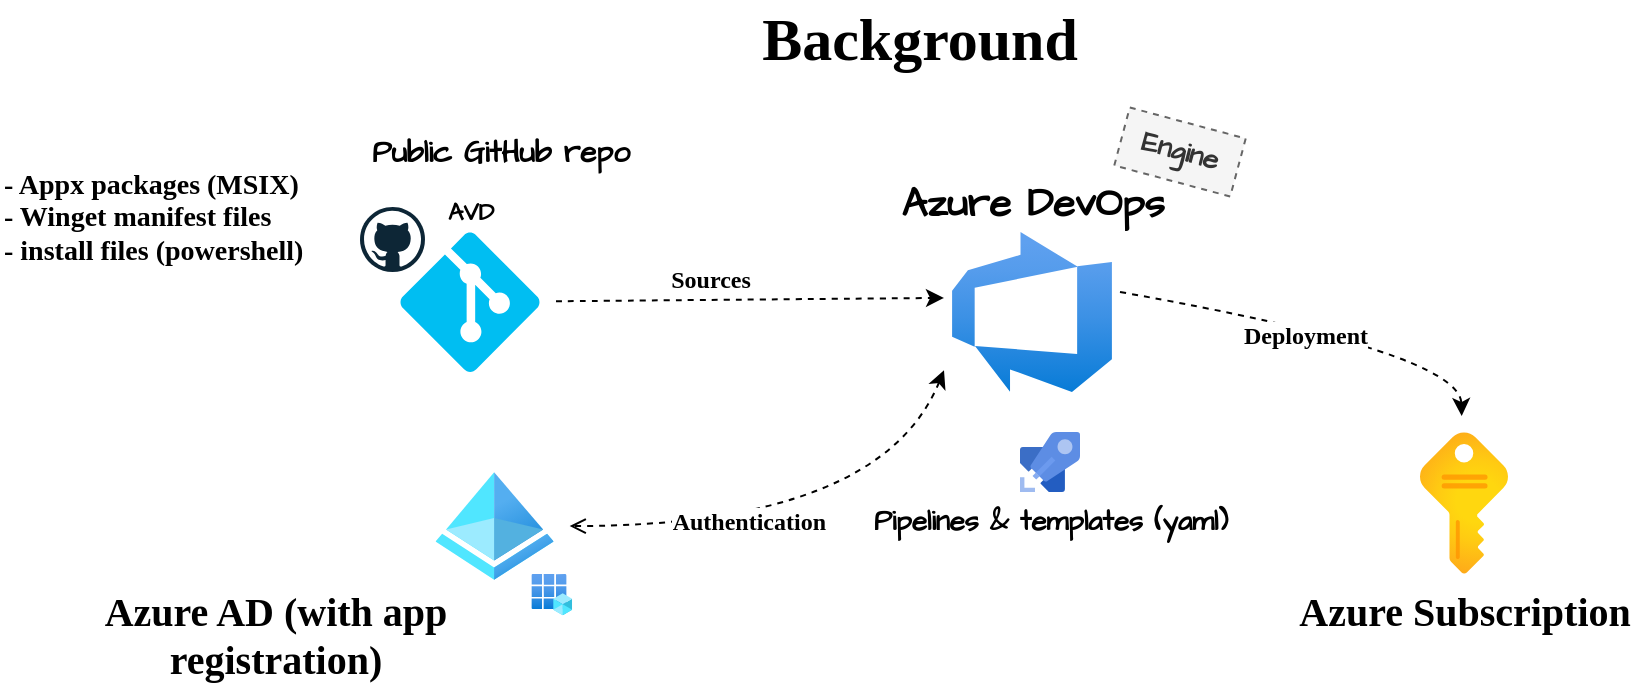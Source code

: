 <mxfile version="15.7.0" type="github" pages="3"><diagram id="cvfW-ElVsk-EyLJKXtPg" name="Page-1"><mxGraphModel dx="2256" dy="707" grid="1" gridSize="10" guides="1" tooltips="1" connect="1" arrows="1" fold="1" page="1" pageScale="1" pageWidth="850" pageHeight="1100" math="0" shadow="0"><root><mxCell id="0"/><mxCell id="1" parent="0"/><mxCell id="Cjt6BOVp0C082wwU8aTE-1" value="&lt;font face=&quot;Indie Flower&quot; data-font-src=&quot;https://fonts.googleapis.com/css?family=Indie+Flower&quot; style=&quot;font-size: 30px;&quot;&gt;Background&lt;/font&gt;" style="text;html=1;strokeColor=none;fillColor=none;align=center;verticalAlign=middle;whiteSpace=wrap;rounded=0;hachureGap=4;pointerEvents=0;fontStyle=1;fontSize=30;" parent="1" vertex="1"><mxGeometry x="370" y="52.5" width="40" height="20" as="geometry"/></mxCell><mxCell id="Cjt6BOVp0C082wwU8aTE-8" value="Azure Subscription" style="aspect=fixed;html=1;points=[];align=center;image;fontSize=20;image=img/lib/azure2/general/Subscriptions.svg;hachureGap=4;pointerEvents=0;fontFamily=Indie Flower;fontSource=https%3A%2F%2Ffonts.googleapis.com%2Fcss%3Ffamily%3DIndie%2BFlower;fontStyle=1" parent="1" vertex="1"><mxGeometry x="640" y="260" width="44" height="71" as="geometry"/></mxCell><mxCell id="Cjt6BOVp0C082wwU8aTE-9" style="edgeStyle=none;orthogonalLoop=1;jettySize=auto;html=1;fontFamily=Indie Flower;fontSource=https%3A%2F%2Ffonts.googleapis.com%2Fcss%3Ffamily%3DIndie%2BFlower;fontSize=20;endArrow=classic;startSize=6;endSize=6;sourcePerimeterSpacing=8;targetPerimeterSpacing=8;curved=1;dashed=1;endFill=1;" parent="1" source="Cjt6BOVp0C082wwU8aTE-27" edge="1"><mxGeometry relative="1" as="geometry"><mxPoint x="218" y="194.575" as="sourcePoint"/><mxPoint x="402" y="192.944" as="targetPoint"/></mxGeometry></mxCell><mxCell id="Cjt6BOVp0C082wwU8aTE-10" value="Sources" style="edgeLabel;html=1;align=center;verticalAlign=bottom;resizable=0;points=[];fontSize=12;fontFamily=Indie Flower;fontStyle=1;labelPosition=center;verticalLabelPosition=top;" parent="Cjt6BOVp0C082wwU8aTE-9" vertex="1" connectable="0"><mxGeometry x="-0.213" y="1" relative="1" as="geometry"><mxPoint as="offset"/></mxGeometry></mxCell><mxCell id="Cjt6BOVp0C082wwU8aTE-11" style="edgeStyle=none;curved=1;orthogonalLoop=1;jettySize=auto;html=1;fontFamily=Indie Flower;fontSource=https%3A%2F%2Ffonts.googleapis.com%2Fcss%3Ffamily%3DIndie%2BFlower;fontSize=20;endArrow=open;sourcePerimeterSpacing=8;targetPerimeterSpacing=8;dashed=1;startArrow=classic;startFill=1;" parent="1" target="Cjt6BOVp0C082wwU8aTE-16" edge="1"><mxGeometry relative="1" as="geometry"><Array as="points"><mxPoint x="370" y="307"/></Array><mxPoint x="402" y="229.159" as="sourcePoint"/></mxGeometry></mxCell><mxCell id="Cjt6BOVp0C082wwU8aTE-12" value="Authentication" style="edgeLabel;html=1;align=right;verticalAlign=bottom;resizable=0;points=[];fontSize=12;fontFamily=Indie Flower;fontStyle=1;labelPosition=left;verticalLabelPosition=top;" parent="Cjt6BOVp0C082wwU8aTE-11" vertex="1" connectable="0"><mxGeometry x="-0.075" y="6" relative="1" as="geometry"><mxPoint as="offset"/></mxGeometry></mxCell><mxCell id="Cjt6BOVp0C082wwU8aTE-13" style="edgeStyle=none;curved=1;orthogonalLoop=1;jettySize=auto;html=1;dashed=1;fontFamily=Indie Flower;fontSource=https%3A%2F%2Ffonts.googleapis.com%2Fcss%3Ffamily%3DIndie%2BFlower;fontSize=20;startArrow=none;startFill=0;endArrow=classic;sourcePerimeterSpacing=8;targetPerimeterSpacing=8;exitX=1;exitY=0.5;exitDx=0;exitDy=0;endFill=1;" parent="1" target="Cjt6BOVp0C082wwU8aTE-8" edge="1"><mxGeometry relative="1" as="geometry"><Array as="points"><mxPoint x="660" y="220"/></Array><mxPoint x="490" y="190" as="sourcePoint"/></mxGeometry></mxCell><mxCell id="Cjt6BOVp0C082wwU8aTE-14" value="Deployment" style="edgeLabel;html=1;align=left;verticalAlign=bottom;resizable=0;points=[];fontSize=12;fontFamily=Indie Flower;fontStyle=1;labelPosition=right;verticalLabelPosition=top;" parent="Cjt6BOVp0C082wwU8aTE-13" vertex="1" connectable="0"><mxGeometry x="0.343" y="-24" relative="1" as="geometry"><mxPoint x="-71" y="-17" as="offset"/></mxGeometry></mxCell><mxCell id="Cjt6BOVp0C082wwU8aTE-27" value="AVD" style="verticalLabelPosition=top;html=1;verticalAlign=bottom;align=center;strokeColor=none;fillColor=#00BEF2;shape=mxgraph.azure.git_repository;dashed=1;labelBackgroundColor=#FFFFFF;fontFamily=Architects Daughter;fontSource=https%3A%2F%2Ffonts.googleapis.com%2Fcss%3Ffamily%3DArchitects%2BDaughter;fontSize=12;fontStyle=1;labelPosition=center;" parent="1" vertex="1"><mxGeometry x="130" y="160" width="70" height="70" as="geometry"/></mxCell><mxCell id="Cjt6BOVp0C082wwU8aTE-34" value="- Appx packages (MSIX)&lt;br style=&quot;font-size: 14px;&quot;&gt;- Winget manifest files&lt;br style=&quot;font-size: 14px;&quot;&gt;- install files (powershell)" style="edgeLabel;html=1;align=left;verticalAlign=bottom;resizable=0;points=[];fontSize=14;fontFamily=Indie Flower;fontStyle=1;labelPosition=right;verticalLabelPosition=top;" parent="1" vertex="1" connectable="0"><mxGeometry x="-69.996" y="180.003" as="geometry"/></mxCell><mxCell id="Cjt6BOVp0C082wwU8aTE-36" value="Azure DevOps" style="aspect=fixed;html=1;points=[];align=center;image;fontSize=20;image=img/lib/azure2/devops/Azure_DevOps.svg;fontFamily=Architects Daughter;fontSource=https%3A%2F%2Ffonts.googleapis.com%2Fcss%3Ffamily%3DArchitects%2BDaughter;fontStyle=1;labelPosition=center;verticalLabelPosition=top;verticalAlign=bottom;" parent="1" vertex="1"><mxGeometry x="406" y="160" width="80" height="80" as="geometry"/></mxCell><mxCell id="Cjt6BOVp0C082wwU8aTE-41" value="Public GitHub repo" style="text;html=1;align=center;verticalAlign=middle;resizable=0;points=[];autosize=1;strokeColor=none;fillColor=none;fontSize=15;fontFamily=Architects Daughter;fontStyle=1" parent="1" vertex="1"><mxGeometry x="110" y="110" width="140" height="20" as="geometry"/></mxCell><mxCell id="LgBRYaaky6Rl6gQbM0ZJ-1" value="Pipelines &amp;amp; templates (yaml)" style="sketch=0;aspect=fixed;html=1;points=[];align=center;image;fontSize=14;image=img/lib/mscae/Azure_Pipelines.svg;dashed=1;fontFamily=Architects Daughter;fontSource=https%3A%2F%2Ffonts.googleapis.com%2Fcss%3Ffamily%3DArchitects%2BDaughter;fontStyle=1" parent="1" vertex="1"><mxGeometry x="440" y="260" width="30" height="30" as="geometry"/></mxCell><mxCell id="LgBRYaaky6Rl6gQbM0ZJ-2" value="" style="dashed=0;outlineConnect=0;html=1;align=center;labelPosition=center;verticalLabelPosition=bottom;verticalAlign=top;shape=mxgraph.weblogos.github;fontFamily=Architects Daughter;fontSource=https%3A%2F%2Ffonts.googleapis.com%2Fcss%3Ffamily%3DArchitects%2BDaughter;fontSize=14;" parent="1" vertex="1"><mxGeometry x="110" y="147.5" width="32.5" height="32.5" as="geometry"/></mxCell><mxCell id="Cjt6BOVp0C082wwU8aTE-16" value="" style="aspect=fixed;html=1;points=[];align=center;image;fontSize=12;image=img/lib/azure2/identity/Azure_Active_Directory.svg;hachureGap=4;pointerEvents=0;" parent="1" vertex="1"><mxGeometry x="147.756" y="280" width="59.086" height="54.023" as="geometry"/></mxCell><mxCell id="Cjt6BOVp0C082wwU8aTE-17" value="" style="aspect=fixed;html=1;points=[];align=center;image;fontSize=12;image=img/lib/azure2/identity/App_Registrations.svg;hachureGap=4;pointerEvents=0;" parent="1" vertex="1"><mxGeometry x="195.701" y="330.999" width="20.368" height="20.69" as="geometry"/></mxCell><mxCell id="Cjt6BOVp0C082wwU8aTE-18" value="&lt;font style=&quot;font-size: 20px&quot;&gt;&lt;span style=&quot;font-size: 20px&quot;&gt;Azure AD (with app registration)&lt;/span&gt;&lt;/font&gt;" style="text;html=1;strokeColor=none;fillColor=none;align=center;verticalAlign=middle;whiteSpace=wrap;rounded=0;hachureGap=4;pointerEvents=0;fontSize=20;fontFamily=Indie Flower;fontSource=https%3A%2F%2Ffonts.googleapis.com%2Fcss%3Ffamily%3DIndie%2BFlower;fontStyle=1" parent="1" vertex="1"><mxGeometry x="-60" y="352.931" width="255.7" height="15.517" as="geometry"/></mxCell><mxCell id="LgBRYaaky6Rl6gQbM0ZJ-3" value="Engine" style="text;html=1;strokeColor=#666666;fillColor=#f5f5f5;align=center;verticalAlign=middle;whiteSpace=wrap;rounded=0;dashed=1;fontFamily=Architects Daughter;fontSource=https%3A%2F%2Ffonts.googleapis.com%2Fcss%3Ffamily%3DArchitects%2BDaughter;fontSize=14;rotation=15;fontColor=#333333;fontStyle=1" parent="1" vertex="1"><mxGeometry x="490" y="105" width="60" height="30" as="geometry"/></mxCell></root></mxGraphModel></diagram><diagram id="wawoJqfkzgslxVLyxoM-" name="Page-2"><mxGraphModel dx="1406" dy="707" grid="1" gridSize="10" guides="1" tooltips="1" connect="1" arrows="1" fold="1" page="1" pageScale="1" pageWidth="850" pageHeight="1100" math="0" shadow="0"><root><mxCell id="getOuK9mFWVAecnnNfpy-0"/><mxCell id="getOuK9mFWVAecnnNfpy-1" parent="getOuK9mFWVAecnnNfpy-0"/><mxCell id="mVgfziF8Wvd1PHXJSsv8-0" value="&lt;font face=&quot;Indie Flower&quot; data-font-src=&quot;https://fonts.googleapis.com/css?family=Indie+Flower&quot; style=&quot;font-size: 30px&quot;&gt;Resource deployment&lt;/font&gt;" style="text;html=1;strokeColor=none;fillColor=none;align=center;verticalAlign=middle;whiteSpace=wrap;rounded=0;hachureGap=4;pointerEvents=0;fontStyle=1;fontSize=30;" parent="getOuK9mFWVAecnnNfpy-1" vertex="1"><mxGeometry x="230" y="60" width="360" height="20" as="geometry"/></mxCell><mxCell id="mRcCY57m5zFiRz4BUhIC-3" style="edgeStyle=orthogonalEdgeStyle;curved=1;orthogonalLoop=1;jettySize=auto;html=1;dashed=1;fontFamily=Architects Daughter;fontSource=https%3A%2F%2Ffonts.googleapis.com%2Fcss%3Ffamily%3DArchitects%2BDaughter;fontSize=14;endArrow=classic;endFill=1;startSize=6;endSize=6;" parent="getOuK9mFWVAecnnNfpy-1" source="mVgfziF8Wvd1PHXJSsv8-1" target="i7nR1TWqzrb6z2KAWn4v-1" edge="1"><mxGeometry relative="1" as="geometry"/></mxCell><mxCell id="mVgfziF8Wvd1PHXJSsv8-1" value="Azure DevOps" style="aspect=fixed;html=1;points=[];align=center;image;fontSize=20;image=img/lib/azure2/devops/Azure_DevOps.svg;fontFamily=Architects Daughter;fontSource=https%3A%2F%2Ffonts.googleapis.com%2Fcss%3Ffamily%3DArchitects%2BDaughter;fontStyle=1;labelPosition=center;verticalLabelPosition=top;verticalAlign=bottom;" parent="getOuK9mFWVAecnnNfpy-1" vertex="1"><mxGeometry x="60" y="110" width="80" height="80" as="geometry"/></mxCell><mxCell id="mRcCY57m5zFiRz4BUhIC-19" style="edgeStyle=orthogonalEdgeStyle;curved=1;orthogonalLoop=1;jettySize=auto;html=1;entryX=0.5;entryY=0.007;entryDx=0;entryDy=0;entryPerimeter=0;dashed=1;fontFamily=Architects Daughter;fontSource=https%3A%2F%2Ffonts.googleapis.com%2Fcss%3Ffamily%3DArchitects%2BDaughter;fontSize=14;endArrow=classic;endFill=1;startSize=6;endSize=6;" parent="getOuK9mFWVAecnnNfpy-1" source="i7nR1TWqzrb6z2KAWn4v-1" target="mRcCY57m5zFiRz4BUhIC-0" edge="1"><mxGeometry relative="1" as="geometry"/></mxCell><mxCell id="i7nR1TWqzrb6z2KAWn4v-1" value="Pipelines and templates" style="sketch=0;aspect=fixed;html=1;points=[];align=center;image;fontSize=14;image=img/lib/mscae/Azure_Pipelines.svg;fontFamily=Architects Daughter;fontSource=https%3A%2F%2Ffonts.googleapis.com%2Fcss%3Ffamily%3DArchitects%2BDaughter;fontStyle=1" parent="getOuK9mFWVAecnnNfpy-1" vertex="1"><mxGeometry x="160" y="200" width="50" height="50" as="geometry"/></mxCell><mxCell id="mRcCY57m5zFiRz4BUhIC-18" style="edgeStyle=orthogonalEdgeStyle;curved=1;orthogonalLoop=1;jettySize=auto;html=1;dashed=1;fontFamily=Architects Daughter;fontSource=https%3A%2F%2Ffonts.googleapis.com%2Fcss%3Ffamily%3DArchitects%2BDaughter;fontSize=14;endArrow=classic;endFill=1;startSize=6;endSize=6;" parent="getOuK9mFWVAecnnNfpy-1" source="mRcCY57m5zFiRz4BUhIC-0" target="mRcCY57m5zFiRz4BUhIC-10" edge="1"><mxGeometry relative="1" as="geometry"/></mxCell><mxCell id="mRcCY57m5zFiRz4BUhIC-0" value="Azure Subscription" style="aspect=fixed;html=1;points=[];align=center;image;fontSize=20;image=img/lib/azure2/general/Subscriptions.svg;hachureGap=4;pointerEvents=0;fontFamily=Indie Flower;fontSource=https%3A%2F%2Ffonts.googleapis.com%2Fcss%3Ffamily%3DIndie%2BFlower;fontStyle=1;labelPosition=center;verticalLabelPosition=bottom;verticalAlign=top;" parent="getOuK9mFWVAecnnNfpy-1" vertex="1"><mxGeometry x="300" y="250" width="44" height="71" as="geometry"/></mxCell><mxCell id="mRcCY57m5zFiRz4BUhIC-4" style="edgeStyle=orthogonalEdgeStyle;curved=1;orthogonalLoop=1;jettySize=auto;html=1;dashed=1;fontFamily=Architects Daughter;fontSource=https%3A%2F%2Ffonts.googleapis.com%2Fcss%3Ffamily%3DArchitects%2BDaughter;" parent="getOuK9mFWVAecnnNfpy-1" source="mRcCY57m5zFiRz4BUhIC-5" target="mRcCY57m5zFiRz4BUhIC-6" edge="1"><mxGeometry relative="1" as="geometry"/></mxCell><mxCell id="mRcCY57m5zFiRz4BUhIC-5" value="Azure Compute Gallery" style="aspect=fixed;html=1;points=[];align=left;image;fontSize=12;image=img/lib/azure2/compute/Shared_Image_Galleries.svg;fontFamily=Architects Daughter;fontSource=https%3A%2F%2Ffonts.googleapis.com%2Fcss%3Ffamily%3DArchitects%2BDaughter;fontStyle=1;labelPosition=right;verticalLabelPosition=top;verticalAlign=bottom;" parent="getOuK9mFWVAecnnNfpy-1" vertex="1"><mxGeometry x="763" y="265.5" width="40" height="40" as="geometry"/></mxCell><mxCell id="mRcCY57m5zFiRz4BUhIC-6" value="Image" style="aspect=fixed;html=1;points=[];align=center;image;fontSize=12;image=img/lib/azure2/compute/Image_Definitions.svg;fontFamily=Architects Daughter;fontSource=https%3A%2F%2Ffonts.googleapis.com%2Fcss%3Ffamily%3DArchitects%2BDaughter;fontStyle=1" parent="getOuK9mFWVAecnnNfpy-1" vertex="1"><mxGeometry x="843" y="359" width="37.13" height="36" as="geometry"/></mxCell><mxCell id="mRcCY57m5zFiRz4BUhIC-7" style="edgeStyle=orthogonalEdgeStyle;curved=1;orthogonalLoop=1;jettySize=auto;html=1;dashed=1;fontFamily=Architects Daughter;fontSource=https%3A%2F%2Ffonts.googleapis.com%2Fcss%3Ffamily%3DArchitects%2BDaughter;" parent="getOuK9mFWVAecnnNfpy-1" source="mRcCY57m5zFiRz4BUhIC-8" target="mRcCY57m5zFiRz4BUhIC-14" edge="1"><mxGeometry relative="1" as="geometry"/></mxCell><mxCell id="mRcCY57m5zFiRz4BUhIC-8" value="Temp Virtual Machine" style="aspect=fixed;html=1;points=[];align=center;image;fontSize=12;image=img/lib/azure2/compute/Virtual_Machine.svg;fontFamily=Architects Daughter;fontSource=https%3A%2F%2Ffonts.googleapis.com%2Fcss%3Ffamily%3DArchitects%2BDaughter;fontStyle=1" parent="getOuK9mFWVAecnnNfpy-1" vertex="1"><mxGeometry x="500" y="351" width="47.44" height="44" as="geometry"/></mxCell><mxCell id="mRcCY57m5zFiRz4BUhIC-20" style="edgeStyle=orthogonalEdgeStyle;curved=1;orthogonalLoop=1;jettySize=auto;html=1;dashed=1;fontFamily=Architects Daughter;fontSource=https%3A%2F%2Ffonts.googleapis.com%2Fcss%3Ffamily%3DArchitects%2BDaughter;fontSize=14;endArrow=classic;endFill=1;startSize=6;endSize=6;" parent="getOuK9mFWVAecnnNfpy-1" source="mRcCY57m5zFiRz4BUhIC-10" target="mRcCY57m5zFiRz4BUhIC-5" edge="1"><mxGeometry relative="1" as="geometry"/></mxCell><mxCell id="0JBq0L8FmO2mdxjwqmcE-1" style="edgeStyle=orthogonalEdgeStyle;curved=1;orthogonalLoop=1;jettySize=auto;html=1;entryX=0.548;entryY=-0.023;entryDx=0;entryDy=0;entryPerimeter=0;dashed=1;fontFamily=Architects Daughter;fontSource=https%3A%2F%2Ffonts.googleapis.com%2Fcss%3Ffamily%3DArchitects%2BDaughter;fontSize=20;endArrow=classic;endFill=1;startSize=6;endSize=6;" parent="getOuK9mFWVAecnnNfpy-1" source="mRcCY57m5zFiRz4BUhIC-10" target="mRcCY57m5zFiRz4BUhIC-8" edge="1"><mxGeometry relative="1" as="geometry"/></mxCell><mxCell id="mRcCY57m5zFiRz4BUhIC-10" value="Resource Group" style="aspect=fixed;html=1;points=[];align=center;image;fontSize=12;image=img/lib/azure2/general/Resource_Groups.svg;fontFamily=Architects Daughter;fontSource=https%3A%2F%2Ffonts.googleapis.com%2Fcss%3Ffamily%3DArchitects%2BDaughter;labelPosition=center;verticalLabelPosition=top;verticalAlign=bottom;fontStyle=1" parent="getOuK9mFWVAecnnNfpy-1" vertex="1"><mxGeometry x="504.94" y="265.5" width="42.5" height="40" as="geometry"/></mxCell><mxCell id="mRcCY57m5zFiRz4BUhIC-11" style="edgeStyle=orthogonalEdgeStyle;curved=1;orthogonalLoop=1;jettySize=auto;html=1;entryX=0;entryY=0.389;entryDx=0;entryDy=0;entryPerimeter=0;dashed=1;fontFamily=Architects Daughter;fontSource=https%3A%2F%2Ffonts.googleapis.com%2Fcss%3Ffamily%3DArchitects%2BDaughter;" parent="getOuK9mFWVAecnnNfpy-1" source="mRcCY57m5zFiRz4BUhIC-12" target="mRcCY57m5zFiRz4BUhIC-6" edge="1"><mxGeometry relative="1" as="geometry"/></mxCell><mxCell id="mRcCY57m5zFiRz4BUhIC-12" value="Image Version" style="aspect=fixed;html=1;points=[];align=center;image;fontSize=12;image=img/lib/azure2/compute/Image_Versions.svg;fontFamily=Architects Daughter;fontSource=https%3A%2F%2Ffonts.googleapis.com%2Fcss%3Ffamily%3DArchitects%2BDaughter;fontStyle=1" parent="getOuK9mFWVAecnnNfpy-1" vertex="1"><mxGeometry x="740" y="353" width="41.88" height="40" as="geometry"/></mxCell><mxCell id="mRcCY57m5zFiRz4BUhIC-13" style="edgeStyle=orthogonalEdgeStyle;curved=1;orthogonalLoop=1;jettySize=auto;html=1;dashed=1;fontFamily=Architects Daughter;fontSource=https%3A%2F%2Ffonts.googleapis.com%2Fcss%3Ffamily%3DArchitects%2BDaughter;" parent="getOuK9mFWVAecnnNfpy-1" source="mRcCY57m5zFiRz4BUhIC-14" target="mRcCY57m5zFiRz4BUhIC-12" edge="1"><mxGeometry relative="1" as="geometry"/></mxCell><mxCell id="mRcCY57m5zFiRz4BUhIC-14" value="Snapshot" style="aspect=fixed;html=1;points=[];align=center;image;fontSize=12;image=img/lib/azure2/compute/Disks_Snapshots.svg;fontFamily=Architects Daughter;fontSource=https%3A%2F%2Ffonts.googleapis.com%2Fcss%3Ffamily%3DArchitects%2BDaughter;fontStyle=1" parent="getOuK9mFWVAecnnNfpy-1" vertex="1"><mxGeometry x="640" y="353" width="38.31" height="40" as="geometry"/></mxCell></root></mxGraphModel></diagram><diagram id="caw1H7B75iRbbUYdLYNV" name="Page-3"><mxGraphModel dx="2256" dy="707" grid="1" gridSize="10" guides="1" tooltips="1" connect="1" arrows="1" fold="1" page="1" pageScale="1" pageWidth="850" pageHeight="1100" math="0" shadow="0"><root><mxCell id="emtbK1KZcHNL47cO9ffg-0"/><mxCell id="emtbK1KZcHNL47cO9ffg-1" parent="emtbK1KZcHNL47cO9ffg-0"/><mxCell id="x9JfE5bXLj-k9GzfQbJK-33" value="" style="group" parent="emtbK1KZcHNL47cO9ffg-1" vertex="1" connectable="0"><mxGeometry x="152.5" y="590" width="310" height="140" as="geometry"/></mxCell><mxCell id="x9JfE5bXLj-k9GzfQbJK-26" value="" style="rounded=1;whiteSpace=wrap;html=1;fontFamily=Architects Daughter;fontSource=https%3A%2F%2Ffonts.googleapis.com%2Fcss%3Ffamily%3DArchitects%2BDaughter;fontSize=16;fillColor=#f5f5f5;fontColor=#333333;strokeColor=#666666;dashed=1;" parent="x9JfE5bXLj-k9GzfQbJK-33" vertex="1"><mxGeometry width="310" height="100" as="geometry"/></mxCell><mxCell id="x9JfE5bXLj-k9GzfQbJK-32" value="Winget Manifests" style="text;html=1;align=center;verticalAlign=middle;resizable=0;points=[];autosize=1;strokeColor=none;fillColor=none;fontSize=16;fontFamily=Architects Daughter;" parent="x9JfE5bXLj-k9GzfQbJK-33" vertex="1"><mxGeometry x="85" y="120" width="140" height="20" as="geometry"/></mxCell><mxCell id="x9JfE5bXLj-k9GzfQbJK-27" value="" style="edgeStyle=orthogonalEdgeStyle;curved=1;orthogonalLoop=1;jettySize=auto;html=1;dashed=1;fontFamily=Architects Daughter;fontSource=https%3A%2F%2Ffonts.googleapis.com%2Fcss%3Ffamily%3DArchitects%2BDaughter;fontSize=16;endArrow=classic;endFill=1;startSize=6;endSize=6;" parent="emtbK1KZcHNL47cO9ffg-1" source="x9JfE5bXLj-k9GzfQbJK-26" target="x9JfE5bXLj-k9GzfQbJK-6" edge="1"><mxGeometry relative="1" as="geometry"/></mxCell><mxCell id="emtbK1KZcHNL47cO9ffg-2" value="&lt;font face=&quot;Indie Flower&quot; data-font-src=&quot;https://fonts.googleapis.com/css?family=Indie+Flower&quot; style=&quot;font-size: 30px&quot;&gt;Image process (in DevOps)&lt;/font&gt;" style="text;html=1;strokeColor=none;fillColor=none;align=center;verticalAlign=middle;whiteSpace=wrap;rounded=0;hachureGap=4;pointerEvents=0;fontStyle=1;fontSize=30;" parent="emtbK1KZcHNL47cO9ffg-1" vertex="1"><mxGeometry x="230" y="100" width="360" height="20" as="geometry"/></mxCell><mxCell id="emtbK1KZcHNL47cO9ffg-11" value="Image version" style="aspect=fixed;html=1;points=[];align=center;image;fontSize=12;image=img/lib/azure2/compute/Image_Definitions.svg;fontFamily=Architects Daughter;fontSource=https%3A%2F%2Ffonts.googleapis.com%2Fcss%3Ffamily%3DArchitects%2BDaughter;fontStyle=1" parent="emtbK1KZcHNL47cO9ffg-1" vertex="1"><mxGeometry x="830" y="402.55" width="37.13" height="36" as="geometry"/></mxCell><mxCell id="emtbK1KZcHNL47cO9ffg-12" style="edgeStyle=orthogonalEdgeStyle;curved=1;orthogonalLoop=1;jettySize=auto;html=1;dashed=1;fontFamily=Architects Daughter;fontSource=https%3A%2F%2Ffonts.googleapis.com%2Fcss%3Ffamily%3DArchitects%2BDaughter;" parent="emtbK1KZcHNL47cO9ffg-1" source="emtbK1KZcHNL47cO9ffg-13" target="emtbK1KZcHNL47cO9ffg-20" edge="1"><mxGeometry relative="1" as="geometry"/></mxCell><mxCell id="emtbK1KZcHNL47cO9ffg-13" value="Temp Virtual Machine" style="aspect=fixed;html=1;points=[];align=center;image;fontSize=12;image=img/lib/azure2/compute/Virtual_Machine.svg;fontFamily=Architects Daughter;fontSource=https%3A%2F%2Ffonts.googleapis.com%2Fcss%3Ffamily%3DArchitects%2BDaughter;fontStyle=1" parent="emtbK1KZcHNL47cO9ffg-1" vertex="1"><mxGeometry x="570" y="380.0" width="87.44" height="81.1" as="geometry"/></mxCell><mxCell id="x9JfE5bXLj-k9GzfQbJK-3" value="" style="edgeStyle=orthogonalEdgeStyle;curved=1;orthogonalLoop=1;jettySize=auto;html=1;dashed=1;fontFamily=Architects Daughter;fontSource=https%3A%2F%2Ffonts.googleapis.com%2Fcss%3Ffamily%3DArchitects%2BDaughter;fontSize=16;endArrow=classic;endFill=1;startSize=6;endSize=6;" parent="emtbK1KZcHNL47cO9ffg-1" source="emtbK1KZcHNL47cO9ffg-20" target="emtbK1KZcHNL47cO9ffg-11" edge="1"><mxGeometry relative="1" as="geometry"/></mxCell><mxCell id="emtbK1KZcHNL47cO9ffg-20" value="Snapshot" style="aspect=fixed;html=1;points=[];align=center;image;fontSize=12;image=img/lib/azure2/compute/Disks_Snapshots.svg;fontFamily=Architects Daughter;fontSource=https%3A%2F%2Ffonts.googleapis.com%2Fcss%3Ffamily%3DArchitects%2BDaughter;fontStyle=1" parent="emtbK1KZcHNL47cO9ffg-1" vertex="1"><mxGeometry x="710" y="400.55" width="38.31" height="40" as="geometry"/></mxCell><mxCell id="emtbK1KZcHNL47cO9ffg-21" value="GitHub" style="dashed=0;outlineConnect=0;html=1;align=center;labelPosition=center;verticalLabelPosition=top;verticalAlign=bottom;shape=mxgraph.weblogos.github;fontFamily=Architects Daughter;fontSource=https%3A%2F%2Ffonts.googleapis.com%2Fcss%3Ffamily%3DArchitects%2BDaughter;fontSize=20;fontStyle=1" parent="emtbK1KZcHNL47cO9ffg-1" vertex="1"><mxGeometry x="-30" y="150" width="75" height="75" as="geometry"/></mxCell><mxCell id="34nWguW4RUAveX0FoqhK-3" value="" style="edgeStyle=orthogonalEdgeStyle;curved=1;orthogonalLoop=1;jettySize=auto;html=1;dashed=1;fontFamily=Architects Daughter;fontSource=https%3A%2F%2Ffonts.googleapis.com%2Fcss%3Ffamily%3DArchitects%2BDaughter;fontSize=20;endArrow=classic;endFill=1;startSize=6;endSize=6;" parent="emtbK1KZcHNL47cO9ffg-1" source="emtbK1KZcHNL47cO9ffg-22" target="34nWguW4RUAveX0FoqhK-0" edge="1"><mxGeometry relative="1" as="geometry"/></mxCell><mxCell id="x9JfE5bXLj-k9GzfQbJK-14" value="" style="edgeStyle=orthogonalEdgeStyle;curved=1;orthogonalLoop=1;jettySize=auto;html=1;dashed=1;fontFamily=Architects Daughter;fontSource=https%3A%2F%2Ffonts.googleapis.com%2Fcss%3Ffamily%3DArchitects%2BDaughter;fontSize=16;endArrow=classic;endFill=1;startSize=6;endSize=6;" parent="emtbK1KZcHNL47cO9ffg-1" source="emtbK1KZcHNL47cO9ffg-22" target="x9JfE5bXLj-k9GzfQbJK-12" edge="1"><mxGeometry relative="1" as="geometry"/></mxCell><mxCell id="x9JfE5bXLj-k9GzfQbJK-20" style="edgeStyle=orthogonalEdgeStyle;curved=1;orthogonalLoop=1;jettySize=auto;html=1;entryX=0;entryY=0.5;entryDx=0;entryDy=0;entryPerimeter=0;dashed=1;fontFamily=Architects Daughter;fontSource=https%3A%2F%2Ffonts.googleapis.com%2Fcss%3Ffamily%3DArchitects%2BDaughter;fontSize=16;endArrow=classic;endFill=1;startSize=6;endSize=6;" parent="emtbK1KZcHNL47cO9ffg-1" target="x9JfE5bXLj-k9GzfQbJK-18" edge="1"><mxGeometry relative="1" as="geometry"><mxPoint x="75" y="300" as="sourcePoint"/><Array as="points"><mxPoint x="75" y="475"/></Array></mxGeometry></mxCell><mxCell id="x9JfE5bXLj-k9GzfQbJK-28" style="edgeStyle=orthogonalEdgeStyle;curved=1;orthogonalLoop=1;jettySize=auto;html=1;entryX=0;entryY=0.5;entryDx=0;entryDy=0;dashed=1;fontFamily=Architects Daughter;fontSource=https%3A%2F%2Ffonts.googleapis.com%2Fcss%3Ffamily%3DArchitects%2BDaughter;fontSize=16;endArrow=classic;endFill=1;startSize=6;endSize=6;exitX=0.5;exitY=1;exitDx=0;exitDy=0;exitPerimeter=0;" parent="emtbK1KZcHNL47cO9ffg-1" source="emtbK1KZcHNL47cO9ffg-22" target="x9JfE5bXLj-k9GzfQbJK-26" edge="1"><mxGeometry relative="1" as="geometry"><Array as="points"><mxPoint x="75" y="640"/></Array></mxGeometry></mxCell><mxCell id="emtbK1KZcHNL47cO9ffg-22" value="AVD" style="verticalLabelPosition=top;html=1;verticalAlign=bottom;align=center;strokeColor=none;fillColor=#00BEF2;shape=mxgraph.azure.git_repository;dashed=1;labelBackgroundColor=#FFFFFF;fontFamily=Architects Daughter;fontSource=https%3A%2F%2Ffonts.googleapis.com%2Fcss%3Ffamily%3DArchitects%2BDaughter;fontSize=12;fontStyle=1;labelPosition=center;" parent="emtbK1KZcHNL47cO9ffg-1" vertex="1"><mxGeometry x="40" y="225" width="70" height="70" as="geometry"/></mxCell><mxCell id="x9JfE5bXLj-k9GzfQbJK-4" value="" style="edgeStyle=orthogonalEdgeStyle;curved=1;orthogonalLoop=1;jettySize=auto;html=1;dashed=1;fontFamily=Architects Daughter;fontSource=https%3A%2F%2Ffonts.googleapis.com%2Fcss%3Ffamily%3DArchitects%2BDaughter;fontSize=16;endArrow=classic;endFill=1;startSize=6;endSize=6;" parent="emtbK1KZcHNL47cO9ffg-1" source="34nWguW4RUAveX0FoqhK-0" target="x9JfE5bXLj-k9GzfQbJK-0" edge="1"><mxGeometry relative="1" as="geometry"/></mxCell><mxCell id="34nWguW4RUAveX0FoqhK-0" value="Microsoft.DeskopAppInstaller&lt;br style=&quot;font-size: 16px;&quot;&gt;(msixbundle)" style="verticalLabelPosition=top;html=1;verticalAlign=bottom;align=center;strokeColor=none;fillColor=#00BEF2;shape=mxgraph.azure.cloud_service_package_file;fontFamily=Architects Daughter;fontSource=https%3A%2F%2Ffonts.googleapis.com%2Fcss%3Ffamily%3DArchitects%2BDaughter;fontSize=16;labelPosition=center;" parent="emtbK1KZcHNL47cO9ffg-1" vertex="1"><mxGeometry x="290" y="235.0" width="42.5" height="50" as="geometry"/></mxCell><mxCell id="x9JfE5bXLj-k9GzfQbJK-22" style="edgeStyle=orthogonalEdgeStyle;curved=1;orthogonalLoop=1;jettySize=auto;html=1;entryX=-0.011;entryY=0.493;entryDx=0;entryDy=0;entryPerimeter=0;dashed=1;fontFamily=Architects Daughter;fontSource=https%3A%2F%2Ffonts.googleapis.com%2Fcss%3Ffamily%3DArchitects%2BDaughter;fontSize=16;endArrow=classic;endFill=1;startSize=6;endSize=6;" parent="emtbK1KZcHNL47cO9ffg-1" source="x9JfE5bXLj-k9GzfQbJK-0" target="emtbK1KZcHNL47cO9ffg-13" edge="1"><mxGeometry relative="1" as="geometry"/></mxCell><mxCell id="x9JfE5bXLj-k9GzfQbJK-0" value="Template for AppX" style="sketch=0;aspect=fixed;html=1;points=[];align=center;image;fontSize=14;image=img/lib/mscae/Azure_Pipelines.svg;fontFamily=Architects Daughter;fontSource=https%3A%2F%2Ffonts.googleapis.com%2Fcss%3Ffamily%3DArchitects%2BDaughter;fontStyle=1" parent="emtbK1KZcHNL47cO9ffg-1" vertex="1"><mxGeometry x="286.25" y="330" width="50" height="50" as="geometry"/></mxCell><mxCell id="x9JfE5bXLj-k9GzfQbJK-5" value="7-Zip" style="verticalLabelPosition=bottom;html=1;verticalAlign=top;align=center;strokeColor=none;fillColor=#00BEF2;shape=mxgraph.azure.cloud_service_package_file;fontFamily=Architects Daughter;fontSource=https%3A%2F%2Ffonts.googleapis.com%2Fcss%3Ffamily%3DArchitects%2BDaughter;fontSize=16;labelPosition=center;" parent="emtbK1KZcHNL47cO9ffg-1" vertex="1"><mxGeometry x="220" y="600" width="42.5" height="50" as="geometry"/></mxCell><mxCell id="x9JfE5bXLj-k9GzfQbJK-21" style="edgeStyle=orthogonalEdgeStyle;curved=1;orthogonalLoop=1;jettySize=auto;html=1;dashed=1;fontFamily=Architects Daughter;fontSource=https%3A%2F%2Ffonts.googleapis.com%2Fcss%3Ffamily%3DArchitects%2BDaughter;fontSize=16;endArrow=classic;endFill=1;startSize=6;endSize=6;" parent="emtbK1KZcHNL47cO9ffg-1" source="x9JfE5bXLj-k9GzfQbJK-6" target="emtbK1KZcHNL47cO9ffg-13" edge="1"><mxGeometry relative="1" as="geometry"/></mxCell><mxCell id="x9JfE5bXLj-k9GzfQbJK-6" value="Template for Winget" style="sketch=0;aspect=fixed;html=1;points=[];align=left;image;fontSize=14;image=img/lib/mscae/Azure_Pipelines.svg;fontFamily=Architects Daughter;fontSource=https%3A%2F%2Ffonts.googleapis.com%2Fcss%3Ffamily%3DArchitects%2BDaughter;fontStyle=1;labelPosition=right;verticalLabelPosition=bottom;verticalAlign=top;" parent="emtbK1KZcHNL47cO9ffg-1" vertex="1"><mxGeometry x="282.5" y="450" width="50" height="50" as="geometry"/></mxCell><mxCell id="x9JfE5bXLj-k9GzfQbJK-13" value="" style="edgeStyle=orthogonalEdgeStyle;curved=1;orthogonalLoop=1;jettySize=auto;html=1;dashed=1;fontFamily=Architects Daughter;fontSource=https%3A%2F%2Ffonts.googleapis.com%2Fcss%3Ffamily%3DArchitects%2BDaughter;fontSize=16;endArrow=classic;endFill=1;startSize=6;endSize=6;" parent="emtbK1KZcHNL47cO9ffg-1" source="x9JfE5bXLj-k9GzfQbJK-12" target="x9JfE5bXLj-k9GzfQbJK-0" edge="1"><mxGeometry relative="1" as="geometry"/></mxCell><mxCell id="x9JfE5bXLj-k9GzfQbJK-12" value="Install-appx.ps1" style="verticalLabelPosition=bottom;html=1;verticalAlign=top;align=center;strokeColor=none;fillColor=#00BEF2;shape=mxgraph.azure.powershell_file;pointerEvents=1;fontFamily=Architects Daughter;fontSource=https%3A%2F%2Ffonts.googleapis.com%2Fcss%3Ffamily%3DArchitects%2BDaughter;fontSize=16;" parent="emtbK1KZcHNL47cO9ffg-1" vertex="1"><mxGeometry x="150" y="330" width="50" height="50" as="geometry"/></mxCell><mxCell id="x9JfE5bXLj-k9GzfQbJK-19" value="" style="edgeStyle=orthogonalEdgeStyle;curved=1;orthogonalLoop=1;jettySize=auto;html=1;dashed=1;fontFamily=Architects Daughter;fontSource=https%3A%2F%2Ffonts.googleapis.com%2Fcss%3Ffamily%3DArchitects%2BDaughter;fontSize=16;endArrow=classic;endFill=1;startSize=6;endSize=6;" parent="emtbK1KZcHNL47cO9ffg-1" source="x9JfE5bXLj-k9GzfQbJK-18" target="x9JfE5bXLj-k9GzfQbJK-6" edge="1"><mxGeometry relative="1" as="geometry"/></mxCell><mxCell id="x9JfE5bXLj-k9GzfQbJK-18" value="Install-winget.ps1" style="verticalLabelPosition=bottom;html=1;verticalAlign=top;align=center;strokeColor=none;fillColor=#00BEF2;shape=mxgraph.azure.powershell_file;pointerEvents=1;fontFamily=Architects Daughter;fontSource=https%3A%2F%2Ffonts.googleapis.com%2Fcss%3Ffamily%3DArchitects%2BDaughter;fontSize=16;" parent="emtbK1KZcHNL47cO9ffg-1" vertex="1"><mxGeometry x="150" y="450" width="50" height="50" as="geometry"/></mxCell><mxCell id="x9JfE5bXLj-k9GzfQbJK-23" value="" style="shape=image;html=1;verticalAlign=top;verticalLabelPosition=bottom;labelBackgroundColor=#ffffff;imageAspect=0;aspect=fixed;image=https://cdn4.iconfinder.com/data/icons/evil-icons-user-interface/64/download-128.png;fontFamily=Architects Daughter;fontSource=https%3A%2F%2Ffonts.googleapis.com%2Fcss%3Ffamily%3DArchitects%2BDaughter;fontSize=16;" parent="emtbK1KZcHNL47cO9ffg-1" vertex="1"><mxGeometry x="336.25" y="310" width="30" height="30" as="geometry"/></mxCell><mxCell id="x9JfE5bXLj-k9GzfQbJK-24" value="" style="shape=image;html=1;verticalAlign=top;verticalLabelPosition=bottom;labelBackgroundColor=#ffffff;imageAspect=0;aspect=fixed;image=https://cdn4.iconfinder.com/data/icons/evil-icons-user-interface/64/download-128.png;fontFamily=Architects Daughter;fontSource=https%3A%2F%2Ffonts.googleapis.com%2Fcss%3Ffamily%3DArchitects%2BDaughter;fontSize=16;" parent="emtbK1KZcHNL47cO9ffg-1" vertex="1"><mxGeometry x="328.75" y="431.1" width="30" height="30" as="geometry"/></mxCell><mxCell id="x9JfE5bXLj-k9GzfQbJK-25" value="Adobe PDF" style="verticalLabelPosition=bottom;html=1;verticalAlign=top;align=center;strokeColor=none;fillColor=#00BEF2;shape=mxgraph.azure.cloud_service_package_file;fontFamily=Architects Daughter;fontSource=https%3A%2F%2Ffonts.googleapis.com%2Fcss%3Ffamily%3DArchitects%2BDaughter;fontSize=16;labelPosition=center;" parent="emtbK1KZcHNL47cO9ffg-1" vertex="1"><mxGeometry x="328.75" y="600" width="42.5" height="50" as="geometry"/></mxCell><mxCell id="x9JfE5bXLj-k9GzfQbJK-29" value="Public Repo" style="text;html=1;strokeColor=none;fillColor=none;align=center;verticalAlign=middle;whiteSpace=wrap;rounded=0;dashed=1;fontFamily=Architects Daughter;fontSource=https%3A%2F%2Ffonts.googleapis.com%2Fcss%3Ffamily%3DArchitects%2BDaughter;fontSize=16;rotation=-15;" parent="emtbK1KZcHNL47cO9ffg-1" vertex="1"><mxGeometry x="80" y="150" width="120" height="30" as="geometry"/></mxCell><mxCell id="x9JfE5bXLj-k9GzfQbJK-30" value="CustomScript Extension" style="text;html=1;strokeColor=#666666;fillColor=#f5f5f5;align=center;verticalAlign=middle;whiteSpace=wrap;rounded=0;dashed=1;fontFamily=Architects Daughter;fontSource=https%3A%2F%2Ffonts.googleapis.com%2Fcss%3Ffamily%3DArchitects%2BDaughter;fontSize=16;rotation=-30;fontColor=#333333;" parent="emtbK1KZcHNL47cO9ffg-1" vertex="1"><mxGeometry x="400" y="392.03" width="116.28" height="39.07" as="geometry"/></mxCell></root></mxGraphModel></diagram></mxfile>